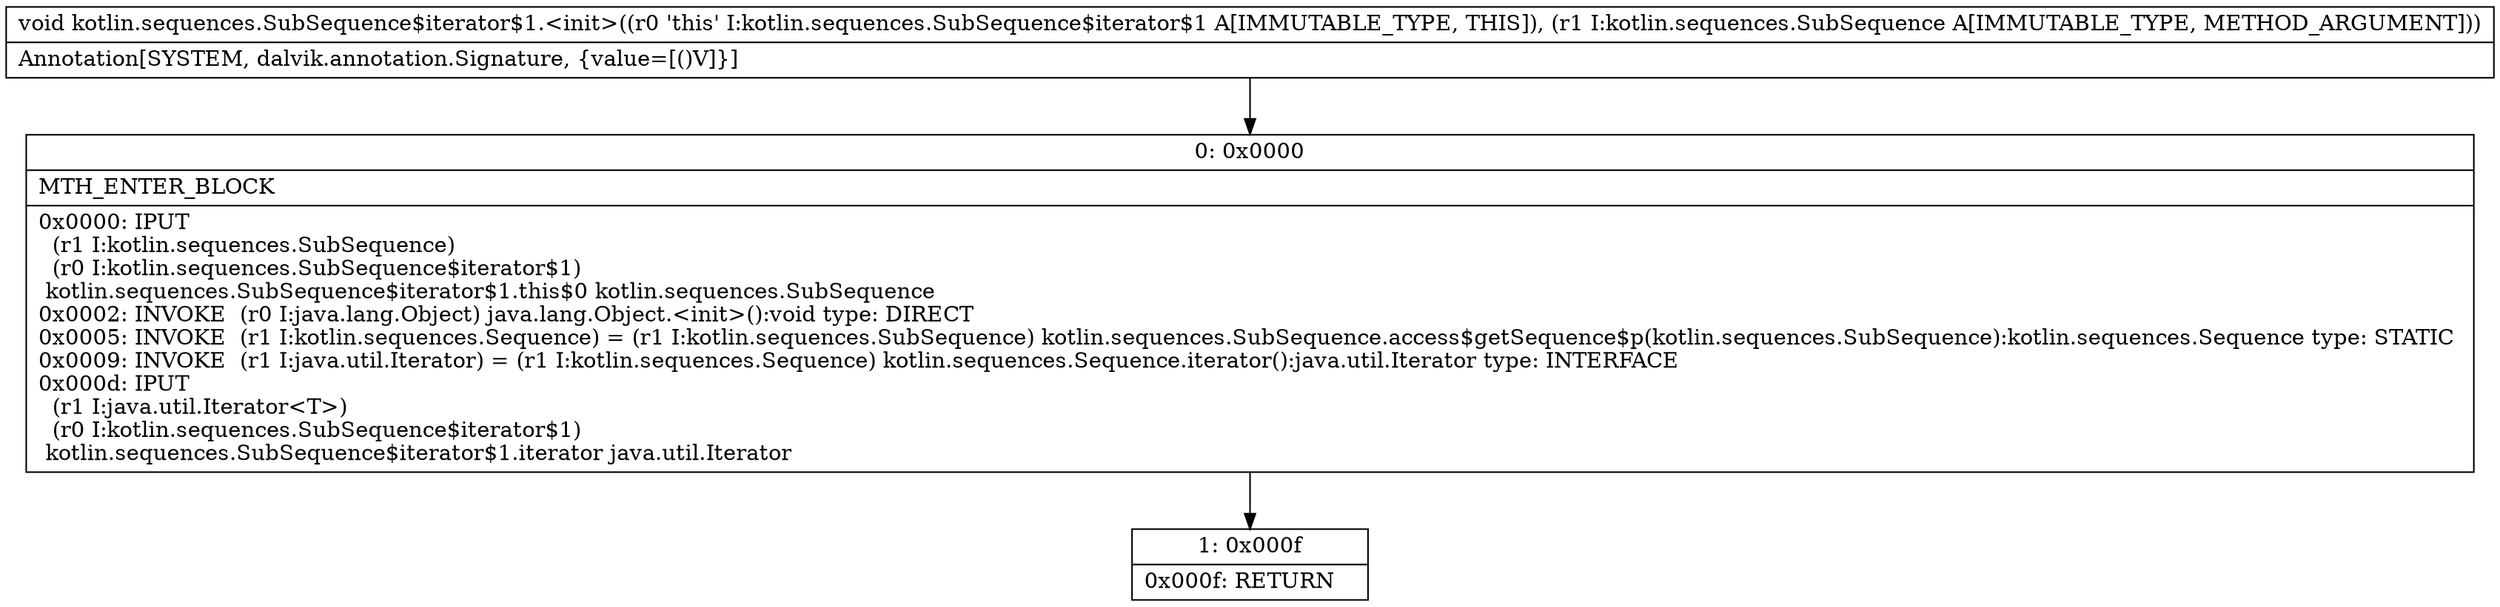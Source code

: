 digraph "CFG forkotlin.sequences.SubSequence$iterator$1.\<init\>(Lkotlin\/sequences\/SubSequence;)V" {
Node_0 [shape=record,label="{0\:\ 0x0000|MTH_ENTER_BLOCK\l|0x0000: IPUT  \l  (r1 I:kotlin.sequences.SubSequence)\l  (r0 I:kotlin.sequences.SubSequence$iterator$1)\l kotlin.sequences.SubSequence$iterator$1.this$0 kotlin.sequences.SubSequence \l0x0002: INVOKE  (r0 I:java.lang.Object) java.lang.Object.\<init\>():void type: DIRECT \l0x0005: INVOKE  (r1 I:kotlin.sequences.Sequence) = (r1 I:kotlin.sequences.SubSequence) kotlin.sequences.SubSequence.access$getSequence$p(kotlin.sequences.SubSequence):kotlin.sequences.Sequence type: STATIC \l0x0009: INVOKE  (r1 I:java.util.Iterator) = (r1 I:kotlin.sequences.Sequence) kotlin.sequences.Sequence.iterator():java.util.Iterator type: INTERFACE \l0x000d: IPUT  \l  (r1 I:java.util.Iterator\<T\>)\l  (r0 I:kotlin.sequences.SubSequence$iterator$1)\l kotlin.sequences.SubSequence$iterator$1.iterator java.util.Iterator \l}"];
Node_1 [shape=record,label="{1\:\ 0x000f|0x000f: RETURN   \l}"];
MethodNode[shape=record,label="{void kotlin.sequences.SubSequence$iterator$1.\<init\>((r0 'this' I:kotlin.sequences.SubSequence$iterator$1 A[IMMUTABLE_TYPE, THIS]), (r1 I:kotlin.sequences.SubSequence A[IMMUTABLE_TYPE, METHOD_ARGUMENT]))  | Annotation[SYSTEM, dalvik.annotation.Signature, \{value=[()V]\}]\l}"];
MethodNode -> Node_0;
Node_0 -> Node_1;
}

